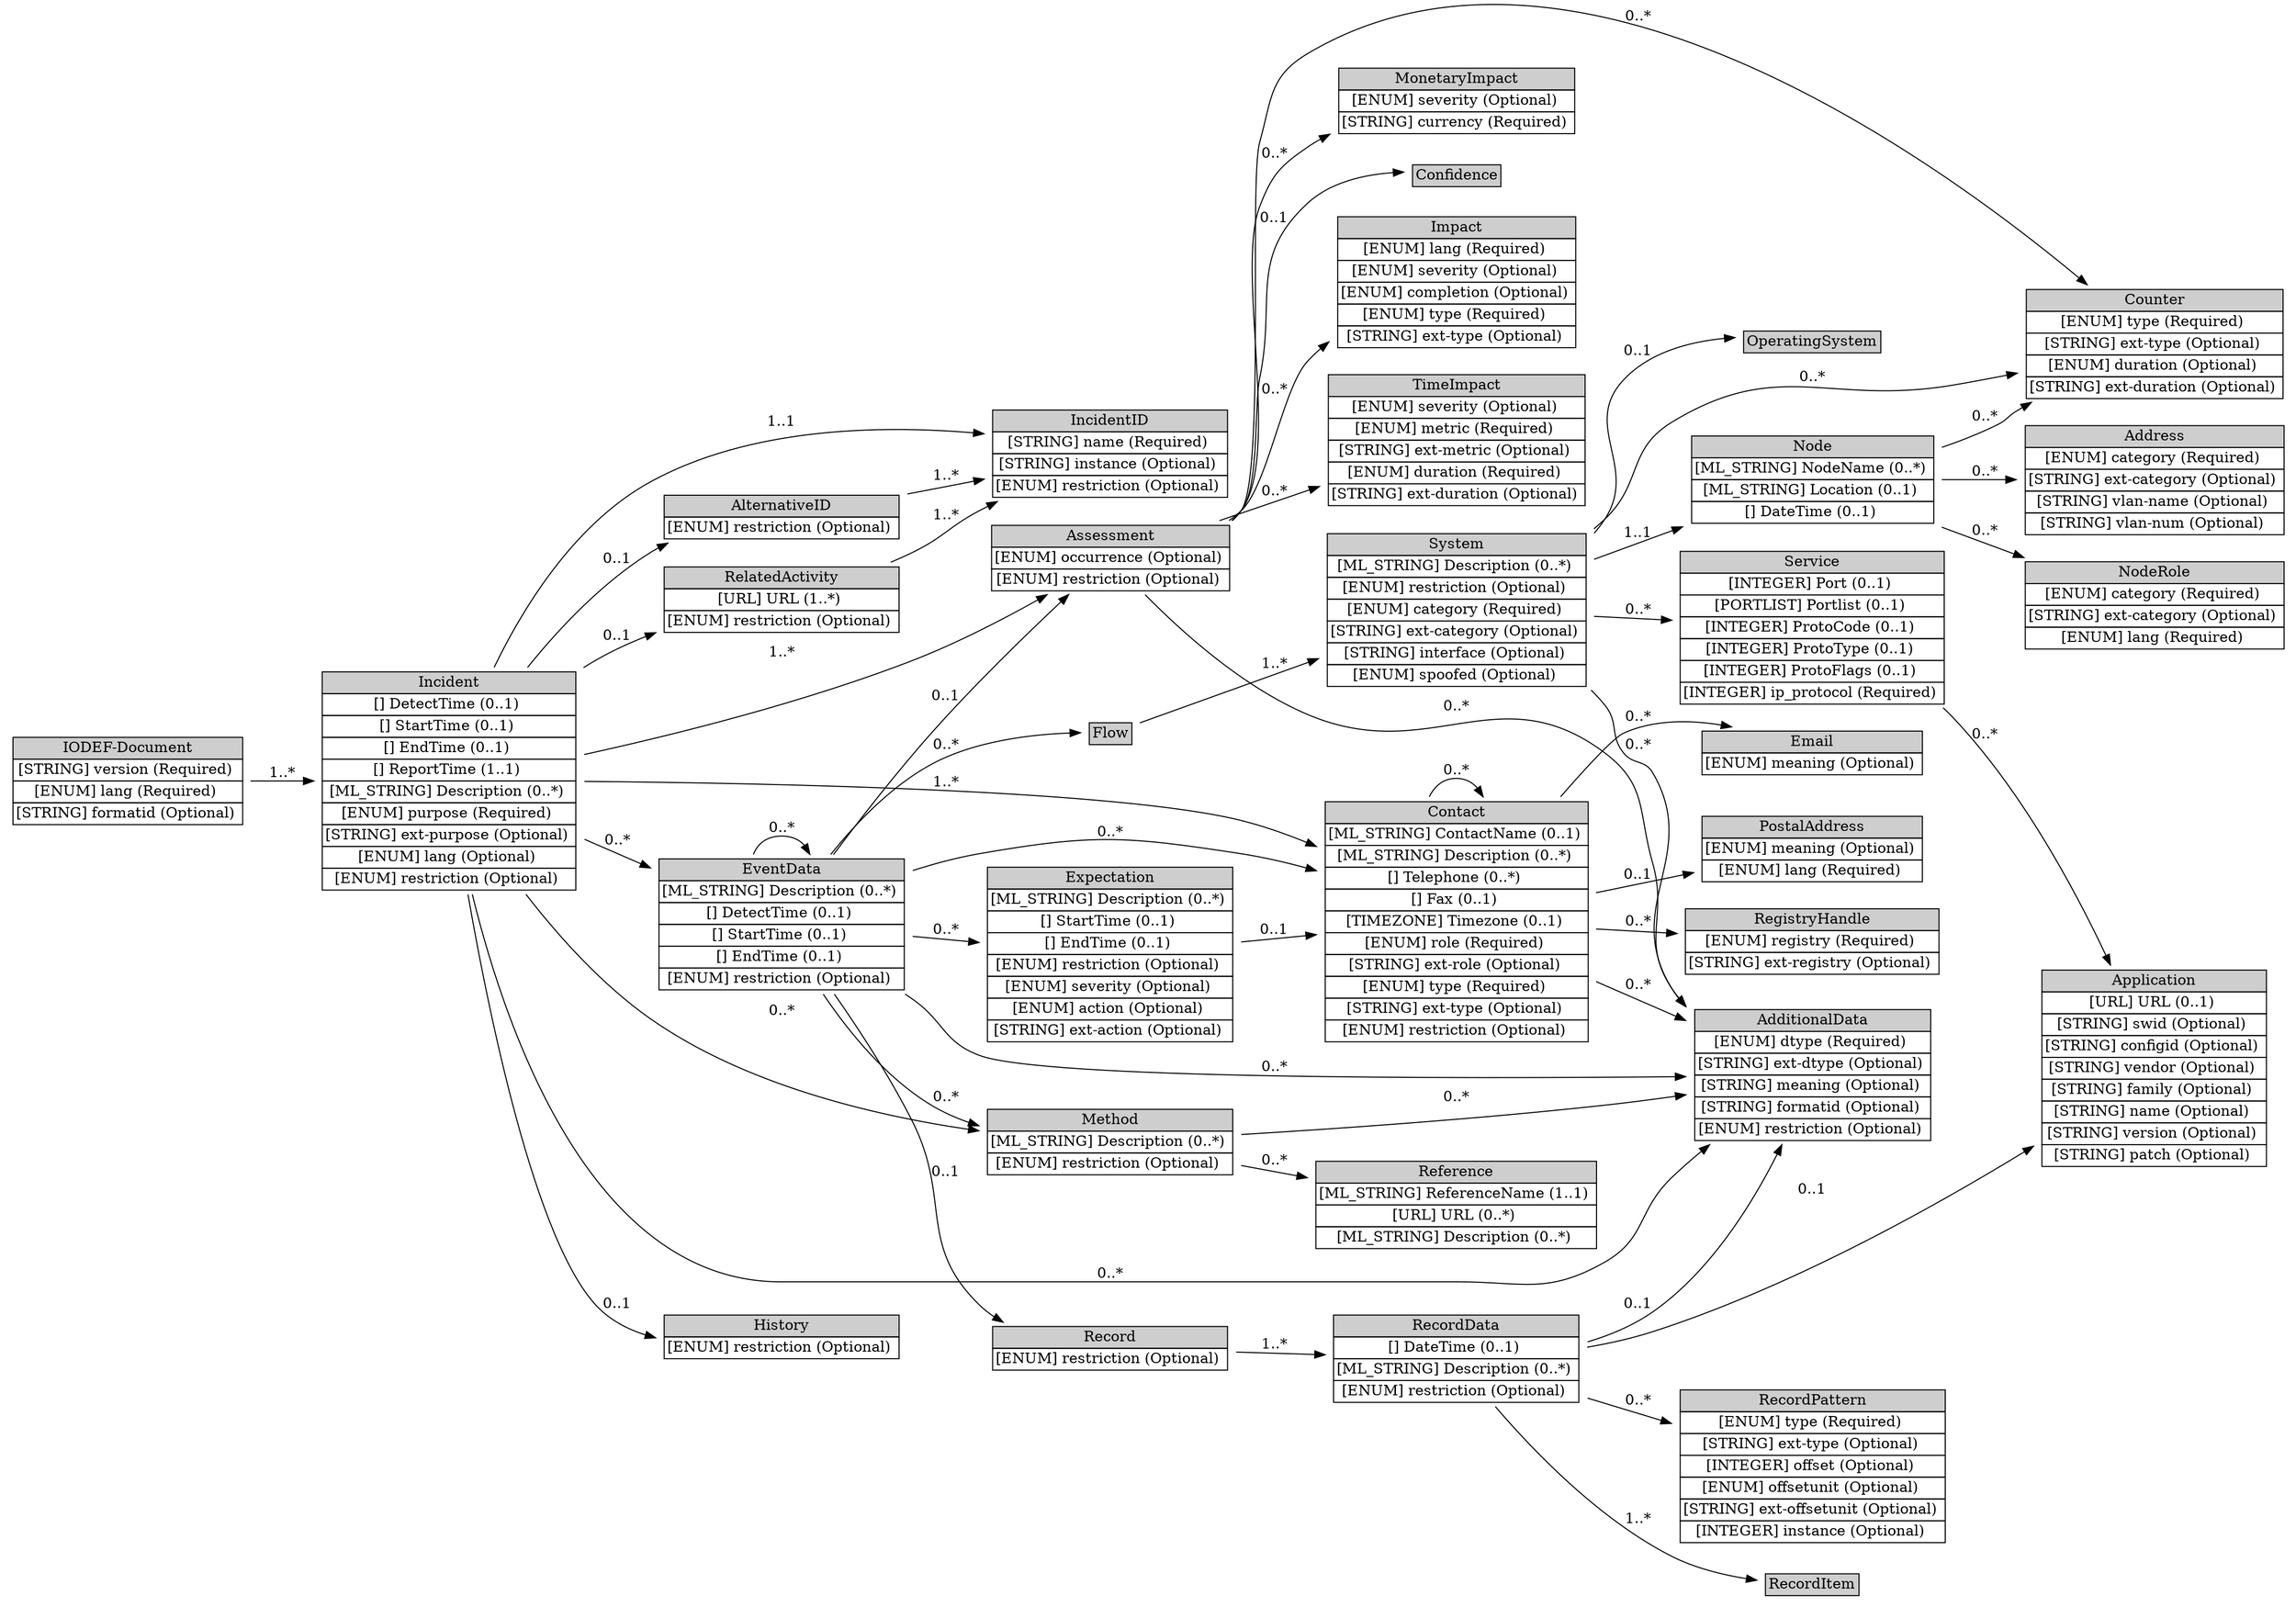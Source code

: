 digraph "IODEF-Document" {
	graph [rankdir=LR];
	node [label="\N"];
	graph [bb="0,0,2150,1496"];
	"IODEF-Document" [label=<<table BORDER="0" CELLBORDER="1" CELLSPACING="0"> <tr > <td BGCOLOR="#CECECE" HREF="#" TITLE="The IODEF-Document class is the top level class in the IODEF data model. All IODEF documents are an instance of this class. ">IODEF-Document</td> </tr>" %<tr><td HREF="#" TITLE="The IODEF specification version number to which this IODEF document conforms.  The value of this attribute MUST be &quot;1.00&quot;">[STRING] version (Required) </td></tr>%<tr><td HREF="#" TITLE="A valid language code per RFC 4646 [7] constrained by the definition of &quot;xs:language&quot;.  The interpretation of this code is described in Section 6.">[ENUM] lang (Required) </td></tr>%<tr><td HREF="#" TITLE="A free-form string to convey processing instructions to the recipient of the document.  Its semantics must be negotiated out-of-band.">[STRING] formatid (Optional) </td></tr>%</table>>, shape=plaintext, pos="114,777", width="3.1667", height="1.2361"];
	Incident [label=<<table BORDER="0" CELLBORDER="1" CELLSPACING="0"> <tr > <td BGCOLOR="#CECECE" HREF="#" TITLE="Every incident is represented by an instance of the Incident class. This class provides a standardized representation for commonly exchanged incident data. ">Incident</td> </tr>" %<tr><td HREF="#" TITLE="The time the incident was first detected.">[] DetectTime (0..1) </td></tr>%<tr><td HREF="#" TITLE="The time the incident started.">[] StartTime (0..1) </td></tr>%<tr><td HREF="#" TITLE="The time the incident ended.">[] EndTime (0..1) </td></tr>%<tr><td HREF="#" TITLE="The time the incident was reported.">[] ReportTime (1..1) </td></tr>%<tr><td HREF="#" TITLE="A free-form textual description of the incident.">[ML_STRING] Description (0..*) </td></tr>%<tr><td HREF="#" TITLE="The purpose attribute represents the reason why the IODEF document was created.  It is closely related to the Expectation class (Section 3.13).  This attribute is defined as an enumerated list:">[ENUM] purpose (Required) </td></tr>%<tr><td HREF="#" TITLE="A means by which to extend the purpose attribute.  See Section 5.1.">[STRING] ext-purpose (Optional) </td></tr>%<tr><td HREF="#" TITLE="A valid language code per RFC 4646 [7] constrained by the definition of &quot;xs:language&quot;.  The interpretation of this code is described in Section 6.">[ENUM] lang (Optional) </td></tr>%<tr><td HREF="#" TITLE="This attribute indicates the disclosure guidelines to which the sender expects the recipient to adhere for the information represented in this class and its children.  This guideline provides no security since there are no specified technical means to ensure that the recipient of the document handles the information as the sender requested.">[ENUM] restriction (Optional) </td></tr>%</table>>, shape=plaintext, pos="417,777", width="3.5", height="2.9028"];
	IncidentID [label=<<table BORDER="0" CELLBORDER="1" CELLSPACING="0"> <tr > <td BGCOLOR="#CECECE" HREF="#" TITLE="The IncidentID class represents an incident tracking number that is unique in the context of the CSIRT and identifies the activity characterized in an IODEF Document. This identifier would serve as an index into the CSIRT incident handling system. The combination of the name attribute and the string in the element content MUST be a globally unique identifier describing the activity. Documents generated by a given CSIRT MUST NOT reuse the same value unless they are referencing the same incident. ">IncidentID</td> </tr>" %<tr><td HREF="#" TITLE="An identifier describing the CSIRT that created the document.  In order to have a globally unique CSIRT name, the fully qualified domain name associated with the CSIRT MUST be used.">[STRING] name (Required) </td></tr>%<tr><td HREF="#" TITLE="An identifier referencing a subset of the named incident.">[STRING] instance (Optional) </td></tr>%<tr><td HREF="#" TITLE="This attribute has been defined in Section 3.2.">[ENUM] restriction (Optional) </td></tr>%</table>>, shape=plaintext, pos="1038,1094", width="3.1667", height="1.2361"];
	AlternativeID [label=<<table BORDER="0" CELLBORDER="1" CELLSPACING="0"> <tr > <td BGCOLOR="#CECECE" HREF="#" TITLE="The AlternativeID class lists the incident tracking numbers used by CSIRTs, other than the one generating the document, to refer to the identical activity described the IODEF document. A tracking number listed as an AlternativeID references the same incident detected by ">AlternativeID</td> </tr>" %<tr><td HREF="#" TITLE="This attribute has been defined in Section 3.2.">[ENUM] restriction (Optional) </td></tr>%</table>>, shape=plaintext, pos="730,1034", width="3.1667", height="0.68056"];
	RelatedActivity [label=<<table BORDER="0" CELLBORDER="1" CELLSPACING="0"> <tr > <td BGCOLOR="#CECECE" HREF="#" TITLE="The RelatedActivity class lists either incident tracking numbers of incidents or URLs (not both) that refer to activity related to the one described in the IODEF document. These references may be to local incident tracking numbers or to those of other CSIRTs. ">RelatedActivity</td> </tr>" %<tr><td HREF="#" TITLE="A URL to activity related to this incident.">[URL] URL (1..*) </td></tr>%<tr><td HREF="#" TITLE="This attribute has been defined in Section 3.2.">[ENUM] restriction (Optional) </td></tr>%</table>>, shape=plaintext, pos="730,958", width="3.1667", height="0.95833"];
	Assessment [label=<<table BORDER="0" CELLBORDER="1" CELLSPACING="0"> <tr > <td BGCOLOR="#CECECE" HREF="#" TITLE="The Assessment class describes the technical and non-technical repercussions of the incident on the CSIRT&#39;s constituency. ">Assessment</td> </tr>" %<tr><td HREF="#" TITLE="Specifies whether the assessment is describing actual or potential outcomes.  The default is &quot;actual&quot; and is assumed if not specified.">[ENUM] occurrence (Optional) </td></tr>%<tr><td HREF="#" TITLE="This attribute is defined in Section 3.2.">[ENUM] restriction (Optional) </td></tr>%</table>>, shape=plaintext, pos="1038,998", width="3.25", height="0.95833"];
	Impact [label=<<table BORDER="0" CELLBORDER="1" CELLSPACING="0"> <tr > <td BGCOLOR="#CECECE" HREF="#" TITLE="The Impact class allows for categorizing and describing the technical impact of the incident on the network of an organization. ">Impact</td> </tr>" %<tr><td HREF="#" TITLE="A valid language code per RFC 4646 [7] constrained by the definition of &quot;xs:language&quot;.  The interpretation of this code is described in Section 6.">[ENUM] lang (Required) </td></tr>%<tr><td HREF="#" TITLE="An estimate of the relative severity of the activity.  The permitted values are shown below.  There is no default value.">[ENUM] severity (Optional) </td></tr>%<tr><td HREF="#" TITLE="An indication whether the described activity was successful.  The permitted values are shown below.  There is no default value.">[ENUM] completion (Optional) </td></tr>%<tr><td HREF="#" TITLE="Classifies the malicious activity into incident categories.  The permitted values are shown below.  The default value is &quot;other&quot;.">[ENUM] type (Required) </td></tr>%<tr><td HREF="#" TITLE="A means by which to extend the type attribute. See Section 5.1.">[STRING] ext-type (Optional) </td></tr>%</table>>, shape=plaintext, pos="1362,1238", width="3.25", height="1.7917"];
	TimeImpact [label=<<table BORDER="0" CELLBORDER="1" CELLSPACING="0"> <tr > <td BGCOLOR="#CECECE" HREF="#" TITLE="The TimeImpact class describes the impact of the incident on an organization as a function of time. It provides a way to convey down time and recovery time. ">TimeImpact</td> </tr>" %<tr><td HREF="#" TITLE="An estimate of the relative severity of the activity.  The permitted values are shown below.  There is no default value.">[ENUM] severity (Optional) </td></tr>%<tr><td HREF="#" TITLE="Defines the metric in which the time is expressed.  The permitted values are shown below.  There is no default value.">[ENUM] metric (Required) </td></tr>%<tr><td HREF="#" TITLE="A means by which to extend the metric attribute.  See Section 5.1.">[STRING] ext-metric (Optional) </td></tr>%<tr><td HREF="#" TITLE="Defines a unit of time, that when combined with the metric attribute, fully describes a metric of impact that will be conveyed in the element content.  The permitted values are shown below.  The default value is &quot;hour&quot;.">[ENUM] duration (Required) </td></tr>%<tr><td HREF="#" TITLE="A means by which to extend the duration attribute.  See Section 5.1.">[STRING] ext-duration (Optional) </td></tr>%</table>>, shape=plaintext, pos="1362,1092", width="3.5556", height="1.7917"];
	MonetaryImpact [label=<<table BORDER="0" CELLBORDER="1" CELLSPACING="0"> <tr > <td BGCOLOR="#CECECE" HREF="#" TITLE="The MonetaryImpact class describes the financial impact of the activity on an organization. For example, this impact may consider losses due to the cost of the investigation or recovery, diminished ">MonetaryImpact</td> </tr>" %<tr><td HREF="#" TITLE="An estimate of the relative severity of the activity.  The permitted values are shown below.  There is no default value.">[ENUM] severity (Optional) </td></tr>%<tr><td HREF="#" TITLE="Defines the currency in which the monetary impact is expressed.  The permitted values are defined in ISO 4217:2001, Codes for the representation of currencies and funds [14].  There is no default value.">[STRING] currency (Required) </td></tr>%</table>>, shape=plaintext, pos="1362,1408", width="3.2222", height="0.95833"];
	Counter [label=<<table BORDER="0" CELLBORDER="1" CELLSPACING="0"> <tr > <td BGCOLOR="#CECECE" HREF="#" TITLE="The Counter class summarize multiple occurrences of some event, or conveys counts or rates on various features (e.g., packets, sessions, events). ">Counter</td> </tr>" %<tr><td HREF="#" TITLE="Specifies the units of the element content.">[ENUM] type (Required) </td></tr>%<tr><td HREF="#" TITLE="A means by which to extend the type attribute. See Section 5.1.">[STRING] ext-type (Optional) </td></tr>%<tr><td HREF="#" TITLE="If present, the Counter class represents a rate rather than a count over the entire event.  In that case, this attribute specifies the denominator of the rate (where the type attribute specified the nominator).  The possible values of this attribute are defined in Section 3.10.2">[ENUM] duration (Optional) </td></tr>%<tr><td HREF="#" TITLE="A means by which to extend the duration attribute.  See Section 5.1.">[STRING] ext-duration (Optional) </td></tr>%</table>>, shape=plaintext, pos="2021,1184", width="3.5556", height="1.5139"];
	Confidence [label=<<table BORDER="0" CELLBORDER="1" CELLSPACING="0"> <tr > <td BGCOLOR="#CECECE" HREF="#" TITLE="The Confidence class represents a best estimate of the validity and accuracy of the described impact (see Section 3.10) of the incident activity. This estimate can be expressed as a category or a numeric calculation. ">Confidence</td> </tr>" %</table>>, shape=plaintext, pos="1362,1338", width="1.3611", height="0.5"];
	AdditionalData [label=<<table BORDER="0" CELLBORDER="1" CELLSPACING="0"> <tr > <td BGCOLOR="#CECECE" HREF="#" TITLE="The AdditionalData class serves as an extension mechanism for information not otherwise represented in the data model. For relatively simple information, atomic data types (e.g., integers, strings) are provided with a mechanism to annotate their meaning. The class can also be used to extend the data model (and the associated Schema) to support proprietary extensions by encapsulating entire XML documents conforming to another Schema (e.g., IDMEF). A detailed discussion for extending the data model and the schema can be found in Section 5. ">AdditionalData</td> </tr>" %<tr><td HREF="#" TITLE="The data type of the element content.  The permitted values for this attribute are shown below.  The default value is &quot;string&quot;.">[ENUM] dtype (Required) </td></tr>%<tr><td HREF="#" TITLE="A means by which to extend the dtype attribute.  See Section 5.1.">[STRING] ext-dtype (Optional) </td></tr>%<tr><td HREF="#" TITLE="A free-form description of the element content.">[STRING] meaning (Optional) </td></tr>%<tr><td HREF="#" TITLE="An identifier referencing the format and semantics of the element content.">[STRING] formatid (Optional) </td></tr>%<tr><td HREF="#" TITLE="This attribute has been defined in Section 3.2.">[ENUM] restriction (Optional) </td></tr>%</table>>, shape=plaintext, pos="1697,500", width="3.2778", height="1.7917"];
	Method [label=<<table BORDER="0" CELLBORDER="1" CELLSPACING="0"> <tr > <td BGCOLOR="#CECECE" HREF="#" TITLE="The Method class describes the methodology used by the intruder to perpetrate the events of the incident. This class consists of a list of references describing the attack method and a free form description of the technique. ">Method</td> </tr>" %<tr><td HREF="#" TITLE="A free-form text description of the methodology used by the intruder.">[ML_STRING] Description (0..*) </td></tr>%<tr><td HREF="#" TITLE="This attribute is defined in Section 3.2.">[ENUM] restriction (Optional) </td></tr>%</table>>, shape=plaintext, pos="1038,436", width="3.3611", height="0.95833"];
	Reference [label=<<table BORDER="0" CELLBORDER="1" CELLSPACING="0"> <tr > <td BGCOLOR="#CECECE" HREF="#" TITLE="The Reference class is a reference to a vulnerability, IDS alert, malware sample, advisory, or attack technique. A reference consists of a name, a URL to this reference, and an optional description. ">Reference</td> </tr>" %<tr><td HREF="#" TITLE="Name of the reference.">[ML_STRING] ReferenceName (1..1) </td></tr>%<tr><td HREF="#" TITLE="A URL associated with the reference.">[URL] URL (0..*) </td></tr>%<tr><td HREF="#" TITLE="A free-form text description of this reference.">[ML_STRING] Description (0..*) </td></tr>%</table>>, shape=plaintext, pos="1362,375", width="3.8056", height="1.2361"];
	Contact [label=<<table BORDER="0" CELLBORDER="1" CELLSPACING="0"> <tr > <td BGCOLOR="#CECECE" HREF="#" TITLE="The Contact class describes contact information for organizations and personnel involved in the incident. This class allows for the naming of the involved party, specifying contact information for them, and identifying their role in the incident. ">Contact</td> </tr>" %<tr><td HREF="#" TITLE="The name of the contact.  The contact may either be an organization or a person.  The type attribute disambiguates the semantics.">[ML_STRING] ContactName (0..1) </td></tr>%<tr><td HREF="#" TITLE="A free-form description of this contact.  In the case of a person, this is often the organizational title of the individual.">[ML_STRING] Description (0..*) </td></tr>%<tr><td HREF="#" TITLE="The telephone number of the contact.">[] Telephone (0..*) </td></tr>%<tr><td HREF="#" TITLE="The facsimile telephone number of the contact.">[] Fax (0..1) </td></tr>%<tr><td HREF="#" TITLE="The timezone in which the contact resides formatted according to Section 2.9.">[TIMEZONE] Timezone (0..1) </td></tr>%<tr><td HREF="#" TITLE="Indicates the role the contact fulfills.  This attribute is defined as an enumerated list:">[ENUM] role (Required) </td></tr>%<tr><td HREF="#" TITLE="A means by which to extend the role attribute. See Section 5.1.">[STRING] ext-role (Optional) </td></tr>%<tr><td HREF="#" TITLE="Indicates the type of contact being described. This attribute is defined as an enumerated list:">[ENUM] type (Required) </td></tr>%<tr><td HREF="#" TITLE="A means by which to extend the type attribute. See Section 5.1.">[STRING] ext-type (Optional) </td></tr>%<tr><td HREF="#" TITLE="This attribute is defined in Section 3.2.">[ENUM] restriction (Optional) </td></tr>%</table>>, shape=plaintext, pos="1362,642", width="3.6111", height="3.1806"];
	RegistryHandle [label=<<table BORDER="0" CELLBORDER="1" CELLSPACING="0"> <tr > <td BGCOLOR="#CECECE" HREF="#" TITLE="The RegistryHandle class represents a handle into an Internet registry or community-specific database. The handle is specified in the element content and the type attribute specifies the database. ">RegistryHandle</td> </tr>" %<tr><td HREF="#" TITLE="The database to which the handle belongs.  The default value is &#39;local&#39;.  The possible values are:">[ENUM] registry (Required) </td></tr>%<tr><td HREF="#" TITLE="A means by which to extend the registry attribute.  See Section 5.1.">[STRING] ext-registry (Optional) </td></tr>%</table>>, shape=plaintext, pos="1697,626", width="3.5", height="0.95833"];
	PostalAddress [label=<<table BORDER="0" CELLBORDER="1" CELLSPACING="0"> <tr > <td BGCOLOR="#CECECE" HREF="#" TITLE="The PostalAddress class specifies a postal address formatted according to the POSTAL data type (Section 2.11). ">PostalAddress</td> </tr>" %<tr><td HREF="#" TITLE="A free-form description of the element content.">[ENUM] meaning (Optional) </td></tr>%<tr><td HREF="#" TITLE="A valid language code per RFC 4646 [7] constrained by the definition of &quot;xs:language&quot;.  The interpretation of this code is described in Section 6.">[ENUM] lang (Required) </td></tr>%</table>>, shape=plaintext, pos="1697,712", width="3.0278", height="0.95833"];
	Email [label=<<table BORDER="0" CELLBORDER="1" CELLSPACING="0"> <tr > <td BGCOLOR="#CECECE" HREF="#" TITLE="The Email class specifies an email address formatted according to EMAIL data type (Section 2.14). ">Email</td> </tr>" %<tr><td HREF="#" TITLE="A free-form description of the element content (e.g., hours of coverage for a given number).">[ENUM] meaning (Optional) </td></tr>%</table>>, shape=plaintext, pos="1697,806", width="3.0278", height="0.68056"];
	EventData [label=<<table BORDER="0" CELLBORDER="1" CELLSPACING="0"> <tr > <td BGCOLOR="#CECECE" HREF="#" TITLE="The EventData class describes a particular event of the incident for a given set of hosts or networks. This description includes the systems from which the activity originated and those targeted, an assessment of the techniques used by the intruder, the impact of the activity on the organization, and any forensic evidence discovered. ">EventData</td> </tr>" %<tr><td HREF="#" TITLE="A free-form textual description of the event.">[ML_STRING] Description (0..*) </td></tr>%<tr><td HREF="#" TITLE="The time the event was detected.">[] DetectTime (0..1) </td></tr>%<tr><td HREF="#" TITLE="The time the event started.">[] StartTime (0..1) </td></tr>%<tr><td HREF="#" TITLE="The time the event ended.">[] EndTime (0..1) </td></tr>%<tr><td HREF="#" TITLE="This attribute is defined in Section 3.2.">[ENUM] restriction (Optional) </td></tr>%</table>>, shape=plaintext, pos="730,631", width="3.3611", height="1.7917"];
	Flow [label=<<table BORDER="0" CELLBORDER="1" CELLSPACING="0"> <tr > <td BGCOLOR="#CECECE" HREF="#" TITLE="The Flow class groups related the source and target hosts. ">Flow</td> </tr>" %</table>>, shape=plaintext, pos="1038,823", width="0.77778", height="0.5"];
	System [label=<<table BORDER="0" CELLBORDER="1" CELLSPACING="0"> <tr > <td BGCOLOR="#CECECE" HREF="#" TITLE="The System class describes a system or network involved in an event. The systems or networks represented by this class are categorized according to the role they played in the incident through the category attribute. The value of this category attribute dictates the semantics of the aggregated classes in the System class. If the category attribute has a value of &quot;source&quot;, then the aggregated classes denote the machine and service from which the activity is originating. With a category attribute value of &quot;target&quot; or &quot;intermediary&quot;, then the machine or service is the one targeted in the activity. A value of &quot;sensor&quot; dictates that this System was part of an instrumentation to monitor the network. ">System</td> </tr>" %<tr><td HREF="#" TITLE="A free-form text description of the System.">[ML_STRING] Description (0..*) </td></tr>%<tr><td HREF="#" TITLE="This attribute is defined in Section 3.2.">[ENUM] restriction (Optional) </td></tr>%<tr><td HREF="#" TITLE="Classifies the role the host or network played in the incident.  The possible values are:">[ENUM] category (Required) </td></tr>%<tr><td HREF="#" TITLE="A means by which to extend the category attribute.  See Section 5.1.">[STRING] ext-category (Optional) </td></tr>%<tr><td HREF="#" TITLE="Specifies the interface on which the event(s) on this System originated.  If the Node class specifies a network rather than a host, this attribute has no meaning.">[STRING] interface (Optional) </td></tr>%<tr><td HREF="#" TITLE="An indication of confidence in whether this System was the true target or attacking host.  The permitted values for this attribute are shown below.  The default value is &quot;unknown&quot;.">[ENUM] spoofed (Optional) </td></tr>%</table>>, shape=plaintext, pos="1362,936", width="3.5833", height="2.0694"];
	"Node" [label=<<table BORDER="0" CELLBORDER="1" CELLSPACING="0"> <tr > <td BGCOLOR="#CECECE" HREF="#" TITLE="The Node class names a system (e.g., PC, router) or network. ">Node</td> </tr>" %<tr><td HREF="#" TITLE="The name of the Node (e.g., fully qualified domain name).  This information MUST be provided if no Address information is given.">[ML_STRING] NodeName (0..*) </td></tr>%<tr><td HREF="#" TITLE="A free-from description of the physical location of the equipment.">[ML_STRING] Location (0..1) </td></tr>%<tr><td HREF="#" TITLE="A timestamp of when the resolution between the name and address was performed.  This information SHOULD be provided if both an Address and NodeName are specified.">[] DateTime (0..1) </td></tr>%</table>>, shape=plaintext, pos="1697,1058", width="3.3333", height="1.2361"];
	Address [label=<<table BORDER="0" CELLBORDER="1" CELLSPACING="0"> <tr > <td BGCOLOR="#CECECE" HREF="#" TITLE="The Address class represents a hardware (layer-2), network (layer-3), or application (layer-7) address. ">Address</td> </tr>" %<tr><td HREF="#" TITLE="The type of address represented.  The permitted values for this attribute are shown below.  The default value is &quot;ipv4-addr&quot;.">[ENUM] category (Required) </td></tr>%<tr><td HREF="#" TITLE="A means by which to extend the category attribute.  See Section 5.1.">[STRING] ext-category (Optional) </td></tr>%<tr><td HREF="#" TITLE="The name of the Virtual LAN to which the address belongs.">[STRING] vlan-name (Optional) </td></tr>%<tr><td HREF="#" TITLE="The number of the Virtual LAN to which the address belongs.">[STRING] vlan-num (Optional) </td></tr>%</table>>, shape=plaintext, pos="2021,1058", width="3.5833", height="1.5139"];
	NodeRole [label=<<table BORDER="0" CELLBORDER="1" CELLSPACING="0"> <tr > <td BGCOLOR="#CECECE" HREF="#" TITLE="The NodeRole class describes the intended function performed by a particular host. ">NodeRole</td> </tr>" %<tr><td HREF="#" TITLE="Functionality provided by a node.">[ENUM] category (Required) </td></tr>%<tr><td HREF="#" TITLE="A means by which to extend the category attribute.  See Section 5.1.">[STRING] ext-category (Optional) </td></tr>%<tr><td HREF="#" TITLE="A valid language code per RFC 4646 [7] constrained by the definition of &quot;xs:language&quot;.  The interpretation of this code is described in Section 6.">[ENUM] lang (Required) </td></tr>%</table>>, shape=plaintext, pos="2021,942", width="3.5833", height="1.2361"];
	Service [label=<<table BORDER="0" CELLBORDER="1" CELLSPACING="0"> <tr > <td BGCOLOR="#CECECE" HREF="#" TITLE="The Service class describes a network service of a host or network. The service is identified by specific port or list of ports, along with the application listening on that port. ">Service</td> </tr>" %<tr><td HREF="#" TITLE="A port number.">[INTEGER] Port (0..1) </td></tr>%<tr><td HREF="#" TITLE="A list of port numbers formatted according to Section 2.10.">[PORTLIST] Portlist (0..1) </td></tr>%<tr><td HREF="#" TITLE="A layer-4 protocol-specific code field (e.g., ICMP code field).">[INTEGER] ProtoCode (0..1) </td></tr>%<tr><td HREF="#" TITLE="A layer-4 protocol specific type field (e.g., ICMP type field).">[INTEGER] ProtoType (0..1) </td></tr>%<tr><td HREF="#" TITLE="A layer-4 protocol specific flag field (e.g., TCP flag field).">[INTEGER] ProtoFlags (0..1) </td></tr>%<tr><td HREF="#" TITLE="The IANA protocol number.">[INTEGER] ip_protocol (Required) </td></tr>%</table>>, shape=plaintext, pos="1697,922", width="3.5556", height="2.0694"];
	Application [label=<<table BORDER="0" CELLBORDER="1" CELLSPACING="0"> <tr > <td BGCOLOR="#CECECE" HREF="#" TITLE="The Application class describes an application running on a System providing a Service. ">Application</td> </tr>" %<tr><td HREF="#" TITLE="A URL describing the application.">[URL] URL (0..1) </td></tr>%<tr><td HREF="#" TITLE="An identifier that can be used to reference this software.">[STRING] swid (Optional) </td></tr>%<tr><td HREF="#" TITLE="An identifier that can be used to reference a particular configuration of this software.">[STRING] configid (Optional) </td></tr>%<tr><td HREF="#" TITLE="Vendor name of the software.">[STRING] vendor (Optional) </td></tr>%<tr><td HREF="#" TITLE="Family of the software.">[STRING] family (Optional) </td></tr>%<tr><td HREF="#" TITLE="Name of the software.">[STRING] name (Optional) </td></tr>%<tr><td HREF="#" TITLE="Version of the software.">[STRING] version (Optional) </td></tr>%<tr><td HREF="#" TITLE="Patch or service pack level of the software.">[STRING] patch (Optional) </td></tr>%</table>>, shape=plaintext, pos="2021,512", width="3.0833", height="2.625"];
	OperatingSystem [label=<<table BORDER="0" CELLBORDER="1" CELLSPACING="0"> <tr > <td BGCOLOR="#CECECE" HREF="#" TITLE="The OperatingSystem class describes the operating system running on a System. The definition is identical to the Application class (Section 3.17.1). ">OperatingSystem</td> </tr>" %</table>>, shape=plaintext, pos="1697,1191", width=2, height="0.5"];
	Expectation [label=<<table BORDER="0" CELLBORDER="1" CELLSPACING="0"> <tr > <td BGCOLOR="#CECECE" HREF="#" TITLE="The Expectation class conveys to the recipient of the IODEF document the actions the sender is requesting. The scope of the requested action is limited to purview of the EventData class in which this class is aggregated. ">Expectation</td> </tr>" %<tr><td HREF="#" TITLE="A free-form description of the desired action(s).">[ML_STRING] Description (0..*) </td></tr>%<tr><td HREF="#" TITLE="The time at which the action should be performed.  A timestamp that is earlier than the ReportTime specified in the Incident class denotes that the expectation should be fulfilled as soon as possible.  The absence of this element leaves the execution of the expectation to the discretion of the recipient.">[] StartTime (0..1) </td></tr>%<tr><td HREF="#" TITLE="The time by which the action should be completed. If the action is not carried out by this time, it should no longer be performed.">[] EndTime (0..1) </td></tr>%<tr><td HREF="#" TITLE="This attribute is defined in Section 3.2.">[ENUM] restriction (Optional) </td></tr>%<tr><td HREF="#" TITLE="Indicates the desired priority of the action. This attribute is an enumerated list with no default value, and the semantics of these relative measures are context dependent.">[ENUM] severity (Optional) </td></tr>%<tr><td HREF="#" TITLE="Classifies the type of action requested.  This attribute is an enumerated list with no default value.">[ENUM] action (Optional) </td></tr>%<tr><td HREF="#" TITLE="A means by which to extend the action attribute.  See Section 5.1.">[STRING] ext-action (Optional) </td></tr>%</table>>, shape=plaintext, pos="1038,612", width="3.3611", height="2.3472"];
	Record [label=<<table BORDER="0" CELLBORDER="1" CELLSPACING="0"> <tr > <td BGCOLOR="#CECECE" HREF="#" TITLE="The Record class is a container class for log and audit data that provides supportive information about the incident. The source of this data will often be the output of monitoring tools. These logs should substantiate the activity described in the document. ">Record</td> </tr>" %<tr><td HREF="#" TITLE="This attribute has been defined in Section 3.2.">[ENUM] restriction (Optional) </td></tr>%</table>>, shape=plaintext, pos="1038,240", width="3.1667", height="0.68056"];
	RecordData [label=<<table BORDER="0" CELLBORDER="1" CELLSPACING="0"> <tr > <td BGCOLOR="#CECECE" HREF="#" TITLE="The RecordData class groups log or audit data from a given sensor (e.g., IDS, firewall log) and provides a way to annotate the output. ">RecordData</td> </tr>" %<tr><td HREF="#" TITLE="Timestamp of the RecordItem data.">[] DateTime (0..1) </td></tr>%<tr><td HREF="#" TITLE="Free-form textual description of the provided RecordItem data.  At minimum, this description should convey the significance of the provided RecordItem data.">[ML_STRING] Description (0..*) </td></tr>%<tr><td HREF="#" TITLE="This attribute has been defined in Section 3.2.">[ENUM] restriction (Optional) </td></tr>%</table>>, shape=plaintext, pos="1362,231", width="3.3611", height="1.2361"];
	RecordPattern [label=<<table BORDER="0" CELLBORDER="1" CELLSPACING="0"> <tr > <td BGCOLOR="#CECECE" HREF="#" TITLE="The RecordPattern class describes where in the content of the RecordItem relevant information can be found. It provides a way to reference subsets of information, identified by a pattern, in a large log file, audit trail, or forensic data. ">RecordPattern</td> </tr>" %<tr><td HREF="#" TITLE="Describes the type of pattern being specified in the element content.  The default is &quot;regex&quot;.">[ENUM] type (Required) </td></tr>%<tr><td HREF="#" TITLE="A means by which to extend the type attribute. See Section 5.1.">[STRING] ext-type (Optional) </td></tr>%<tr><td HREF="#" TITLE="Amount of units (determined by the offsetunit attribute) to seek into the RecordItem data before matching the pattern.">[INTEGER] offset (Optional) </td></tr>%<tr><td HREF="#" TITLE="Describes the units of the offset attribute. The default is &quot;line&quot;.">[ENUM] offsetunit (Optional) </td></tr>%<tr><td HREF="#" TITLE="A means by which to extend the offsetunit attribute.  See Section 5.1.">[STRING] ext-offsetunit (Optional) </td></tr>%<tr><td HREF="#" TITLE="Number of types to apply the specified pattern.">[INTEGER] instance (Optional) </td></tr>%</table>>, shape=plaintext, pos="1697,128", width="3.6667", height="2.0694"];
	RecordItem [label=<<table BORDER="0" CELLBORDER="1" CELLSPACING="0"> <tr > <td BGCOLOR="#CECECE" HREF="#" TITLE="The RecordItem class provides a way to incorporate relevant logs, audit trails, or forensic data to support the conclusions made during the course of analyzing the incident. The class supports both the direct encapsulation of the data, as well as, provides primitives to reference data stored elsewhere. ">RecordItem</td> </tr>" %</table>>, shape=plaintext, pos="1697,18", width="1.4167", height="0.5"];
	History [label=<<table BORDER="0" CELLBORDER="1" CELLSPACING="0"> <tr > <td BGCOLOR="#CECECE" HREF="#" TITLE="The History class is a log of the significant events or actions performed by the involved parties during the course of handling the incident. ">History</td> </tr>" %<tr><td HREF="#" TITLE="This attribute is defined in Section 3.2.">[ENUM] restriction (Optional) </td></tr>%</table>>, shape=plaintext, pos="730,251", width="3.1667", height="0.68056"];
	Incident -> IncidentID [label="1..1", pos="e,923.41,1111.4 454.76,881.02 485.03,947.52 534.69,1028.3 608,1067 701.73,1116.5 823.43,1119.5 913.42,1112.2", lp="730,1123.5"];
	AlternativeID -> IncidentID [label="1..*", pos="e,923.49,1068.2 844.9,1053.1 862.71,1056.3 880.87,1059.6 898,1063 903.06,1064 908.22,1065 913.43,1066.1", lp="884,1071.5"];
	Incident -> AlternativeID [label="0..1", pos="e,624.41,1009.9 484.63,881.11 517.23,923.88 559.75,970.45 608,1001 610.35,1002.5 612.77,1003.9 615.24,1005.3", lp="576,995.5"];
	RelatedActivity -> IncidentID [label="1..*", pos="e,933.68,1049.9 832.21,992.13 838.97,994.97 845.63,997.93 852,1001 882.22,1015.6 886.31,1025.4 916,1041 918.77,1042.5 921.59,1043.9\
 924.45,1045.4", lp="884,1037.5"];
	Incident -> RelatedActivity [label="0..1", pos="e,615.3,927.29 528.54,881.29 539.45,889.2 550.69,896.58 562,903 575.71,910.77 590.67,917.64 605.84,923.65", lp="576,923.5"];
	Assessment -> Impact [label="0..*", pos="e,1244.9,1183 1148.4,1032.2 1152.5,1034.9 1156.4,1037.8 1160,1041 1183.4,1061.4 1202.2,1143 1224,1165 1228.1,1169.1 1232.5,1173.1\
 1237.1,1176.9", lp="1192,1140.5"];
	Assessment -> TimeImpact [label="0..*", pos="e,1233.5,1054.7 1155.4,1032.1 1177.6,1038.5 1201,1045.3 1223.8,1051.9", lp="1192,1053.5"];
	Assessment -> MonetaryImpact [label="0..*", pos="e,1245.3,1377 1151.9,1032 1154.9,1034.8 1157.6,1037.8 1160,1041 1196.4,1088.9 1155.4,1255.3 1178,1311 1189.9,1340.2 1197.7,1347.6\
 1224,1365 1228,1367.6 1232.1,1370.1 1236.4,1372.4", lp="1192,1360.5"];
	Assessment -> Counter [label="0..*", pos="e,1958.9,1238.2 1152,1032 1154.9,1034.8 1157.6,1037.8 1160,1041 1182.2,1070.6 1167.3,1337.6 1178,1373 1189.6,1411.5 1189.1,1431 \
1224,1451 1472.3,1592.8 1807.3,1361.2 1950.9,1244.6", lp="1532,1487.5"];
	Assessment -> Confidence [label="0..1", pos="e,1312.3,1340.4 1151.3,1032.1 1154.4,1034.9 1157.3,1037.8 1160,1041 1192.3,1079.7 1166.9,1103.8 1178,1153 1194.1,1224.4 1170,1261.7\
 1224,1311 1244.9,1330.1 1275.3,1337.5 1302.2,1339.8", lp="1192,1298.5"];
	Assessment -> AdditionalData [label="0..*", pos="e,1579.3,564.2 1065.9,963.86 1099.2,925.72 1158.6,865.45 1224,836 1336.8,785.21 1400.4,873.35 1500,800 1502.5,798.19 1545.1,702.93\
 1546,700 1561.1,649.61 1535,626.93 1564,583 1566.6,579.12 1569.4,575.4 1572.4,571.81", lp="1362,844.5"];
	Incident -> Assessment [label="1..*", pos="e,982.18,963.76 543.66,804.36 631.78,825.29 751.09,857.43 852,898 893.86,914.83 938.46,938.59 973.49,958.73", lp="730,906.5"];
	Method -> Reference [label="0..*", pos="e,1224.2,400.94 1159.6,413.11 1177.5,409.75 1196,406.25 1214.4,402.79", lp="1192,418.5"];
	Method -> AdditionalData [label="0..*", pos="e,1578.5,479.68 1159.9,441.88 1253.2,447.06 1385,455.86 1500,469 1522.2,471.53 1545.7,474.75 1568.4,478.16", lp="1362,477.5"];
	Incident -> Method [label="0..*", pos="e,916.3,442.44 481.43,672.78 514.37,626.85 558.05,575.58 608,541 696,480.08 815.53,454.37 906.23,443.59", lp="730,549.5"];
	Contact -> RegistryHandle [label="0..*", pos="e,1570.8,632.03 1493,635.75 1515.2,634.68 1538.3,633.58 1560.6,632.51", lp="1532,642.5"];
	Contact -> PostalAddress [label="0..1", pos="e,1587.8,689.18 1493,669.36 1520.9,675.2 1550.3,681.34 1577.8,687.08", lp="1532,687.5"];
	Contact -> Email [label="0..*", pos="e,1587.6,816.05 1451.8,756.29 1471.6,774.34 1493.9,790.48 1518,801 1536.5,809.07 1557.1,813.37 1577.6,815.29", lp="1532,818.5"];
	Contact -> Contact [label="0..*", pos="e,1387.8,756.05 1336.2,756.05 1341.5,767.04 1350,774 1362,774 1370.4,774 1377.1,770.56 1382.2,764.7", lp="1362,782.5"];
	Contact -> AdditionalData [label="0..*", pos="e,1578.4,550.27 1493,586.49 1517.9,575.9 1544.1,564.83 1568.9,554.28", lp="1532,583.5"];
	Incident -> Contact [label="1..*", pos="e,1231.5,713.83 543.66,776.54 724.45,774.85 1047.1,767.75 1160,739 1180.7,733.73 1201.8,726.27 1222.1,717.79", lp="884,775.5"];
	EventData -> Contact [label="0..*", pos="e,1231.3,689.03 851.59,686.92 872.66,694.41 894.67,700.91 916,705 1022.5,725.41 1052.8,721.33 1160,705 1180.2,701.92 1201.2,697.2\
 1221.7,691.7", lp="1038,726.5"];
	EventData -> Assessment [label="0..1", pos="e,1003,963.7 772.04,695.1 798.67,734.32 834.64,784.89 870,827 891.75,852.91 953.65,914.89 995.91,956.67", lp="884,864.5"];
	EventData -> Method [label="0..*", pos="e,916.08,449.9 770.01,566.7 794.67,532.44 829.33,492.61 870,469 881.27,462.46 893.6,457.19 906.3,452.95", lp="884,477.5"];
	"Node" -> Address [label="0..*", pos="e,1891.8,1058 1817.2,1058 1838.2,1058 1860.2,1058 1881.6,1058", lp="1861,1066.5"];
	"Node" -> NodeRole [label="0..*", pos="e,1898,986.03 1817.2,1015 1840.4,1006.7 1864.8,997.93 1888.3,989.49", lp="1861,1011.5"];
	"Node" -> Counter [label="0..*", pos="e,1907,1130 1817.4,1084.5 1836.8,1090.7 1856.3,1098.1 1874,1107 1883.1,1111.5 1883.4,1115.6 1892,1121 1894,1122.2 1896,1123.5 1898\
,1124.7", lp="1861,1115.5"];
	System -> "Node" [label="1..1", pos="e,1576.8,1014.2 1491,982.99 1516,992.1 1542.3,1001.6 1567.3,1010.8", lp="1532,1008.5"];
	Service -> Application [label="0..*", pos="e,1981.2,606 1820.8,847.89 1824,844.99 1827.1,842.03 1830,839 1893.1,774 1943.6,684.22 1976.8,615.17", lp="1861,824.5"];
	System -> Service [label="0..*", pos="e,1568.3,927.38 1491,930.61 1513,929.69 1535.9,928.73 1558.1,927.8", lp="1532,937.5"];
	System -> OperatingSystem [label="0..1", pos="e,1624.6,1193.7 1491.2,1007.2 1494.3,1011 1497.3,1014.9 1500,1019 1532.8,1068.8 1477.5,1108.2 1518,1152 1542.3,1178.4 1580,1189.1\
 1614.5,1192.8", lp="1532,1180.5"];
	System -> Counter [label="0..*", pos="e,1892.5,1158.1 1489.8,1010 1493.3,1012.9 1496.7,1015.9 1500,1019 1536.4,1053 1521.5,1085 1564,1111 1665.8,1173.2 1712.3,1127.6 \
1830,1147 1846.9,1149.8 1864.7,1152.9 1882.2,1156.2", lp="1697,1155.5"];
	System -> AdditionalData [label="0..*", pos="e,1578.6,564.24 1488.5,861.86 1492.6,857.44 1496.5,852.82 1500,848 1518.4,822.76 1499.9,805.5 1518,780 1526.7,767.73 1538.3,773.92\
 1546,761 1586.7,692.71 1522,650.5 1564,583 1566.4,579.13 1569.1,575.4 1572,571.83", lp="1532,788.5"];
	Flow -> System [label="1..*", pos="e,1232.8,890.93 1066.8,833.03 1102.1,845.36 1164.6,867.17 1223.1,887.55", lp="1192,887.5"];
	EventData -> Flow [label="0..*", pos="e,1009.3,824.02 768.72,695.31 793.29,730.41 828.29,771.41 870,795 910.06,817.65 963.5,823.11 999.25,823.91", lp="884,814.5"];
	Expectation -> Contact [label="0..1", pos="e,1231.3,629.9 1159.6,623.26 1179.7,625.12 1200.7,627.07 1221.3,628.97", lp="1192,635.5"];
	EventData -> Expectation [label="0..*", pos="e,916.4,619.5 851.73,623.49 869.68,622.38 888.24,621.24 906.37,620.12", lp="884,630.5"];
	RecordData -> Application [label="0..1", pos="e,1909.3,435.68 1483.7,239.69 1504.7,243.03 1526.2,247.65 1546,254 1674.2,295.21 1808,371.3 1900.7,430.21", lp="1697,393.5"];
	RecordData -> RecordPattern [label="0..*", pos="e,1564.5,168.75 1483.9,193.52 1506.9,186.45 1531.2,178.99 1554.8,171.74", lp="1532,191.5"];
	RecordData -> RecordItem [label="1..*", pos="e,1645.9,21.831 1397.3,186.79 1434.1,143.68 1496.1,79.696 1564,45 1586,33.75 1612.3,27.187 1635.7,23.357", lp="1532,81.5"];
	RecordData -> AdditionalData [label="0..1", pos="e,1671,435.86 1483.8,244.32 1505.8,250.45 1527.5,259.29 1546,272 1601.4,310.07 1641.6,375.72 1666.6,426.82", lp="1532,280.5"];
	Record -> RecordData [label="1..*", pos="e,1240.3,234.38 1152.7,236.81 1177.8,236.12 1204.5,235.38 1230.2,234.66", lp="1192,245.5"];
	EventData -> Record [label="0..1", pos="e,939.17,264.16 780.85,566.66 804.57,534.64 831.92,494.61 852,456 890.22,382.53 856.67,338.78 916,281 920.36,276.76 925.17,272.95\
 930.29,269.54", lp="884,412.5"];
	EventData -> EventData [label="0..*", pos="e,756.72,695.29 703.28,695.29 707.11,705.79 716.01,713 730,713 739.62,713 746.83,709.59 751.64,704.05", lp="730,721.5"];
	EventData -> AdditionalData [label="0..*", pos="e,1578.4,494.83 844.13,566.81 846.79,565.2 849.41,563.6 852,562 881.16,544 883.34,529.39 916,519 1033.6,481.59 1378.7,487.77 1568.4\
,494.47", lp="1192,498.5"];
	Incident -> EventData [label="0..*", pos="e,608.28,687.77 543.86,717.83 562.05,709.34 580.8,700.6 599.07,692.07", lp="576,716.5"];
	Incident -> History [label="0..1", pos="e,615.4,247.41 433.15,672.91 455.87,540.82 501.36,323.89 562,272 574.48,261.32 589.53,254.3 605.41,249.85", lp="576,280.5"];
	Incident -> AdditionalData [label="0..*", pos="e,1598.7,435.78 437.29,672.98 471.25,533.45 553.97,303 730,303 730,303 730,303 1362,303 1423.9,303 1446.5,290.79 1500,322 1540.5\
,345.66 1530.2,373.41 1564,406 1572.3,414.05 1581.4,421.94 1590.8,429.5", lp="1038,311.5"];
	"IODEF-Document" -> Incident [label="1..*", pos="e,290.29,777 228.12,777 245.09,777 262.72,777 280.1,777", lp="259,785.5"];
}

